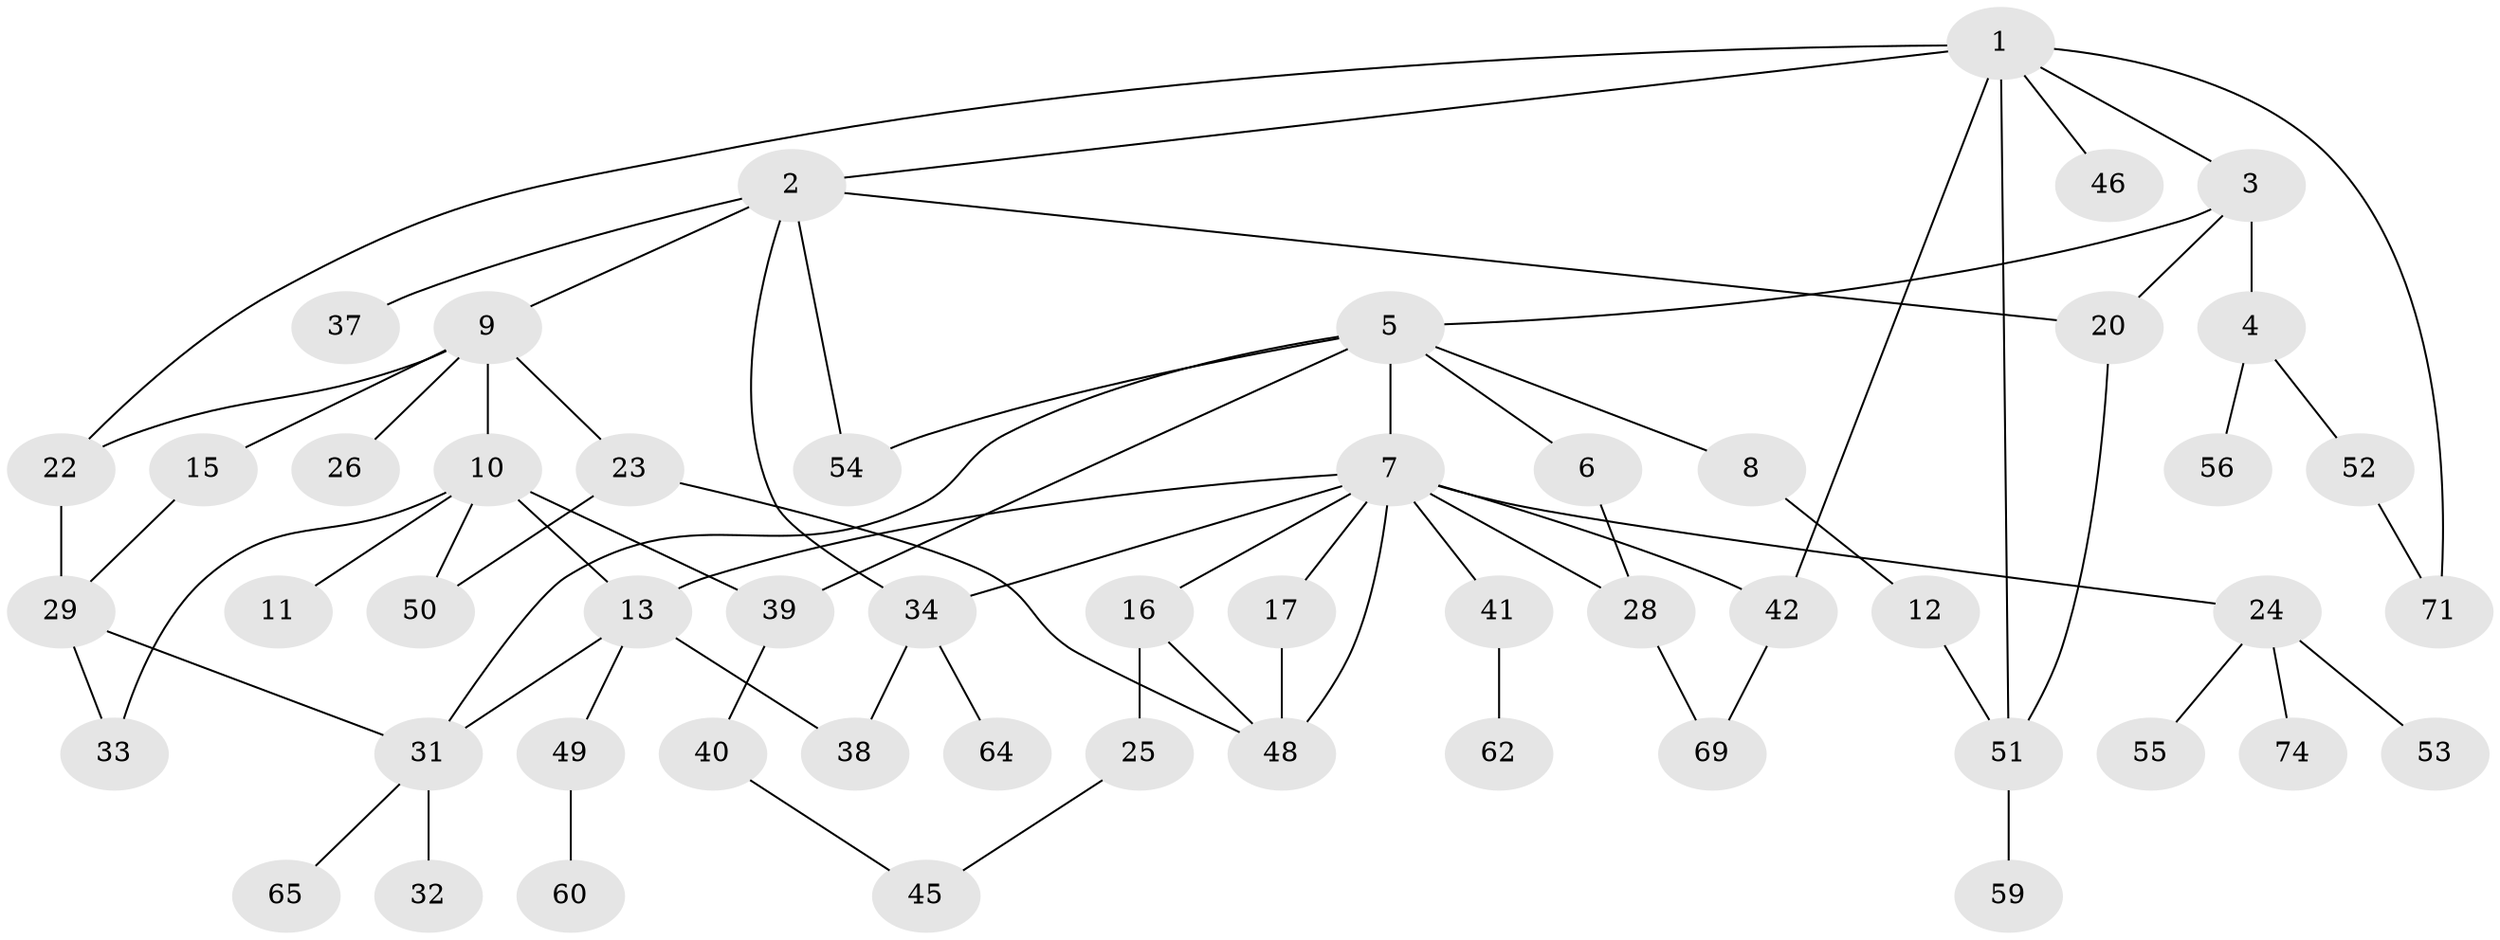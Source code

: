 // Generated by graph-tools (version 1.1) at 2025/51/02/27/25 19:51:37]
// undirected, 53 vertices, 74 edges
graph export_dot {
graph [start="1"]
  node [color=gray90,style=filled];
  1 [super="+14"];
  2 [super="+43"];
  3 [super="+61"];
  4 [super="+27"];
  5 [super="+78"];
  6;
  7 [super="+19"];
  8;
  9 [super="+35"];
  10 [super="+63"];
  11 [super="+21"];
  12;
  13 [super="+75"];
  15 [super="+18"];
  16;
  17;
  20;
  22 [super="+36"];
  23 [super="+73"];
  24 [super="+47"];
  25;
  26 [super="+66"];
  28 [super="+30"];
  29;
  31 [super="+58"];
  32;
  33;
  34 [super="+44"];
  37;
  38;
  39;
  40;
  41;
  42;
  45 [super="+70"];
  46;
  48 [super="+77"];
  49;
  50;
  51 [super="+57"];
  52 [super="+68"];
  53;
  54 [super="+67"];
  55 [super="+72"];
  56;
  59;
  60;
  62;
  64;
  65;
  69;
  71 [super="+76"];
  74;
  1 -- 2;
  1 -- 3;
  1 -- 22;
  1 -- 71;
  1 -- 42;
  1 -- 51;
  1 -- 46;
  2 -- 9;
  2 -- 34;
  2 -- 37;
  2 -- 20;
  2 -- 54;
  3 -- 4;
  3 -- 5;
  3 -- 20;
  4 -- 56;
  4 -- 52;
  5 -- 6;
  5 -- 7;
  5 -- 8;
  5 -- 54;
  5 -- 39;
  5 -- 31;
  6 -- 28;
  7 -- 16;
  7 -- 17;
  7 -- 24;
  7 -- 42;
  7 -- 34;
  7 -- 48;
  7 -- 28;
  7 -- 41;
  7 -- 13;
  8 -- 12;
  9 -- 10;
  9 -- 15;
  9 -- 23;
  9 -- 26;
  9 -- 22;
  10 -- 11;
  10 -- 13;
  10 -- 33;
  10 -- 39;
  10 -- 50;
  12 -- 51;
  13 -- 49;
  13 -- 38;
  13 -- 31;
  15 -- 29;
  16 -- 25;
  16 -- 48;
  17 -- 48;
  20 -- 51;
  22 -- 29;
  23 -- 50;
  23 -- 48;
  24 -- 74;
  24 -- 53;
  24 -- 55;
  25 -- 45;
  28 -- 69;
  29 -- 31;
  29 -- 33;
  31 -- 32;
  31 -- 65;
  34 -- 38;
  34 -- 64;
  39 -- 40;
  40 -- 45;
  41 -- 62;
  42 -- 69;
  49 -- 60;
  51 -- 59;
  52 -- 71;
}
